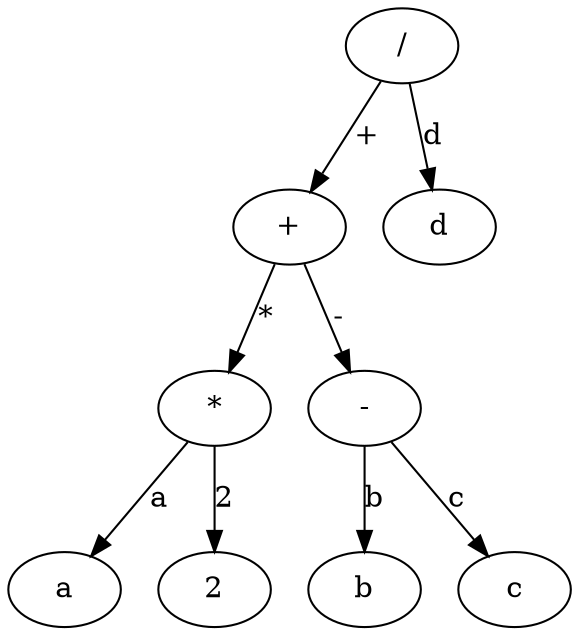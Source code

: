 digraph G {
i[ label = "/" ]
i->g[ label = "+" ]
g[ label = "+" ]
g->c[ label = "*" ]
c[ label = "*" ]
c->a[ label = "a" ]
a[ label = "a" ]

c -> b[ label =  "2" ]
b[ label = "2" ]


g -> f[ label =  "-" ]
f[ label = "-" ]
f->d[ label = "b" ]
d[ label = "b" ]

f -> e[ label =  "c" ]
e[ label = "c" ]



i -> h[ label =  "d" ]
h[ label = "d" ]


}